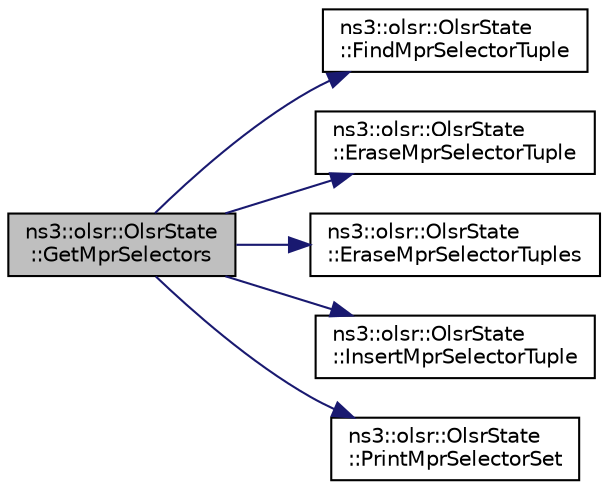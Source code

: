 digraph "ns3::olsr::OlsrState::GetMprSelectors"
{
  edge [fontname="Helvetica",fontsize="10",labelfontname="Helvetica",labelfontsize="10"];
  node [fontname="Helvetica",fontsize="10",shape=record];
  rankdir="LR";
  Node1 [label="ns3::olsr::OlsrState\l::GetMprSelectors",height=0.2,width=0.4,color="black", fillcolor="grey75", style="filled", fontcolor="black"];
  Node1 -> Node2 [color="midnightblue",fontsize="10",style="solid"];
  Node2 [label="ns3::olsr::OlsrState\l::FindMprSelectorTuple",height=0.2,width=0.4,color="black", fillcolor="white", style="filled",URL="$d1/d02/classns3_1_1olsr_1_1OlsrState.html#a81bb1e9642f6b840094d199d3654b984"];
  Node1 -> Node3 [color="midnightblue",fontsize="10",style="solid"];
  Node3 [label="ns3::olsr::OlsrState\l::EraseMprSelectorTuple",height=0.2,width=0.4,color="black", fillcolor="white", style="filled",URL="$d1/d02/classns3_1_1olsr_1_1OlsrState.html#afef3afa980a9340e4cadc21bb33bc241"];
  Node1 -> Node4 [color="midnightblue",fontsize="10",style="solid"];
  Node4 [label="ns3::olsr::OlsrState\l::EraseMprSelectorTuples",height=0.2,width=0.4,color="black", fillcolor="white", style="filled",URL="$d1/d02/classns3_1_1olsr_1_1OlsrState.html#a7efa14fb8cbd5cae78180a73f5369854"];
  Node1 -> Node5 [color="midnightblue",fontsize="10",style="solid"];
  Node5 [label="ns3::olsr::OlsrState\l::InsertMprSelectorTuple",height=0.2,width=0.4,color="black", fillcolor="white", style="filled",URL="$d1/d02/classns3_1_1olsr_1_1OlsrState.html#ad21822ab75e7587b10cee641ca846049"];
  Node1 -> Node6 [color="midnightblue",fontsize="10",style="solid"];
  Node6 [label="ns3::olsr::OlsrState\l::PrintMprSelectorSet",height=0.2,width=0.4,color="black", fillcolor="white", style="filled",URL="$d1/d02/classns3_1_1olsr_1_1OlsrState.html#a54a82f932deb7904e5ec0ffcdd70c8a9"];
}
